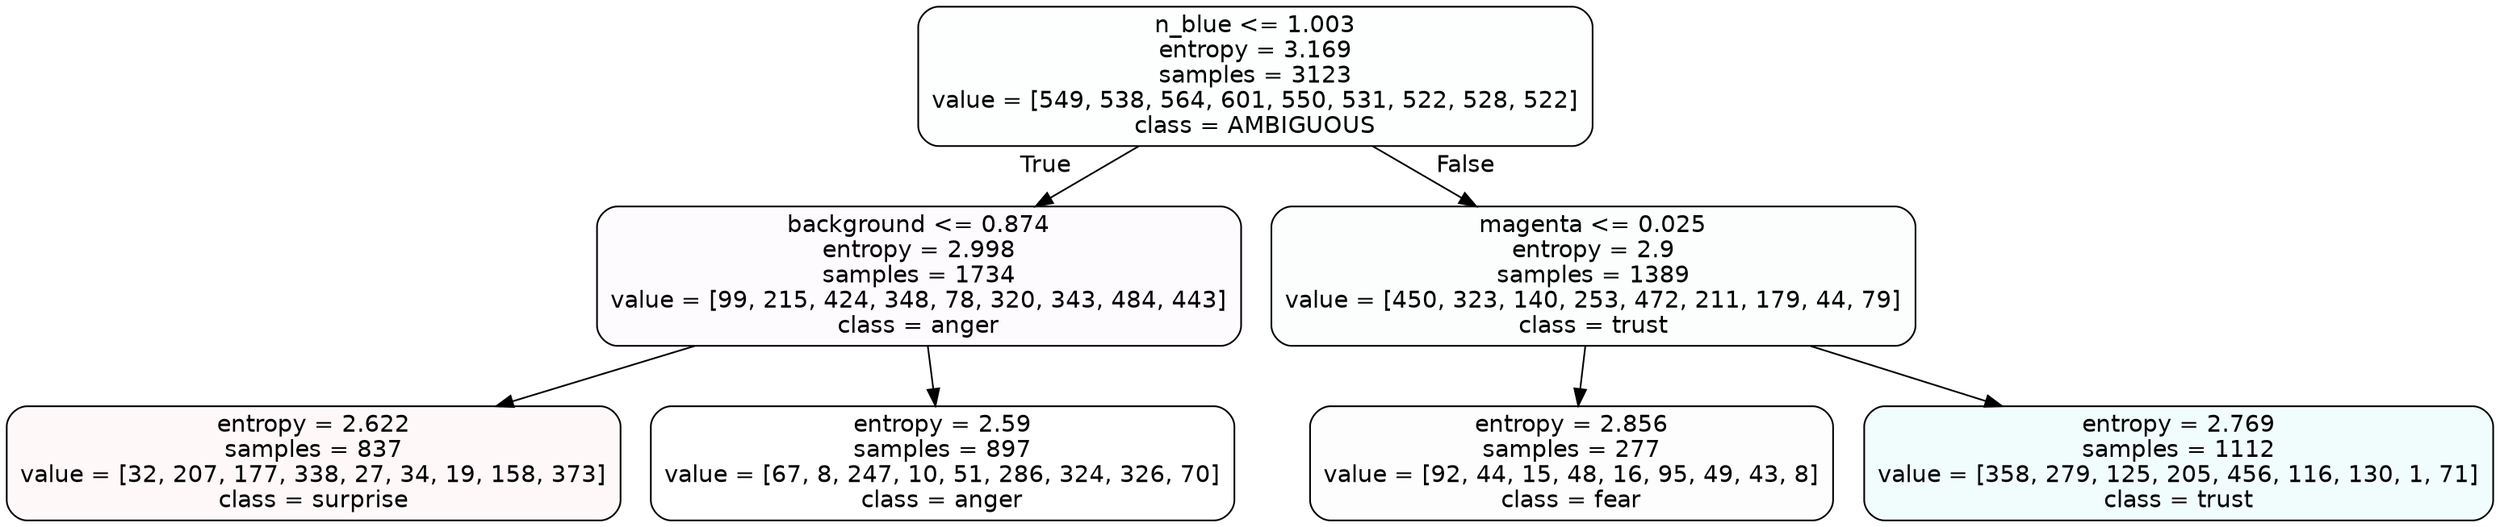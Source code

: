 digraph Tree {
node [shape=box, style="filled, rounded", color="black", fontname=helvetica] ;
edge [fontname=helvetica] ;
0 [label="n_blue <= 1.003\nentropy = 3.169\nsamples = 3123\nvalue = [549, 538, 564, 601, 550, 531, 522, 528, 522]\nclass = AMBIGUOUS", fillcolor="#39e58102"] ;
1 [label="background <= 0.874\nentropy = 2.998\nsamples = 1734\nvalue = [99, 215, 424, 348, 78, 320, 343, 484, 443]\nclass = anger", fillcolor="#e539d705"] ;
0 -> 1 [labeldistance=2.5, labelangle=45, headlabel="True"] ;
2 [label="entropy = 2.622\nsamples = 837\nvalue = [32, 207, 177, 338, 27, 34, 19, 158, 373]\nclass = surprise", fillcolor="#e5396409"] ;
1 -> 2 ;
3 [label="entropy = 2.59\nsamples = 897\nvalue = [67, 8, 247, 10, 51, 286, 324, 326, 70]\nclass = anger", fillcolor="#e539d700"] ;
1 -> 3 ;
4 [label="magenta <= 0.025\nentropy = 2.9\nsamples = 1389\nvalue = [450, 323, 140, 253, 472, 211, 179, 44, 79]\nclass = trust", fillcolor="#39d7e503"] ;
0 -> 4 [labeldistance=2.5, labelangle=-45, headlabel="False"] ;
5 [label="entropy = 2.856\nsamples = 277\nvalue = [92, 44, 15, 48, 16, 95, 49, 43, 8]\nclass = fear", fillcolor="#3964e502"] ;
4 -> 5 ;
6 [label="entropy = 2.769\nsamples = 1112\nvalue = [358, 279, 125, 205, 456, 116, 130, 1, 71]\nclass = trust", fillcolor="#39d7e512"] ;
4 -> 6 ;
}